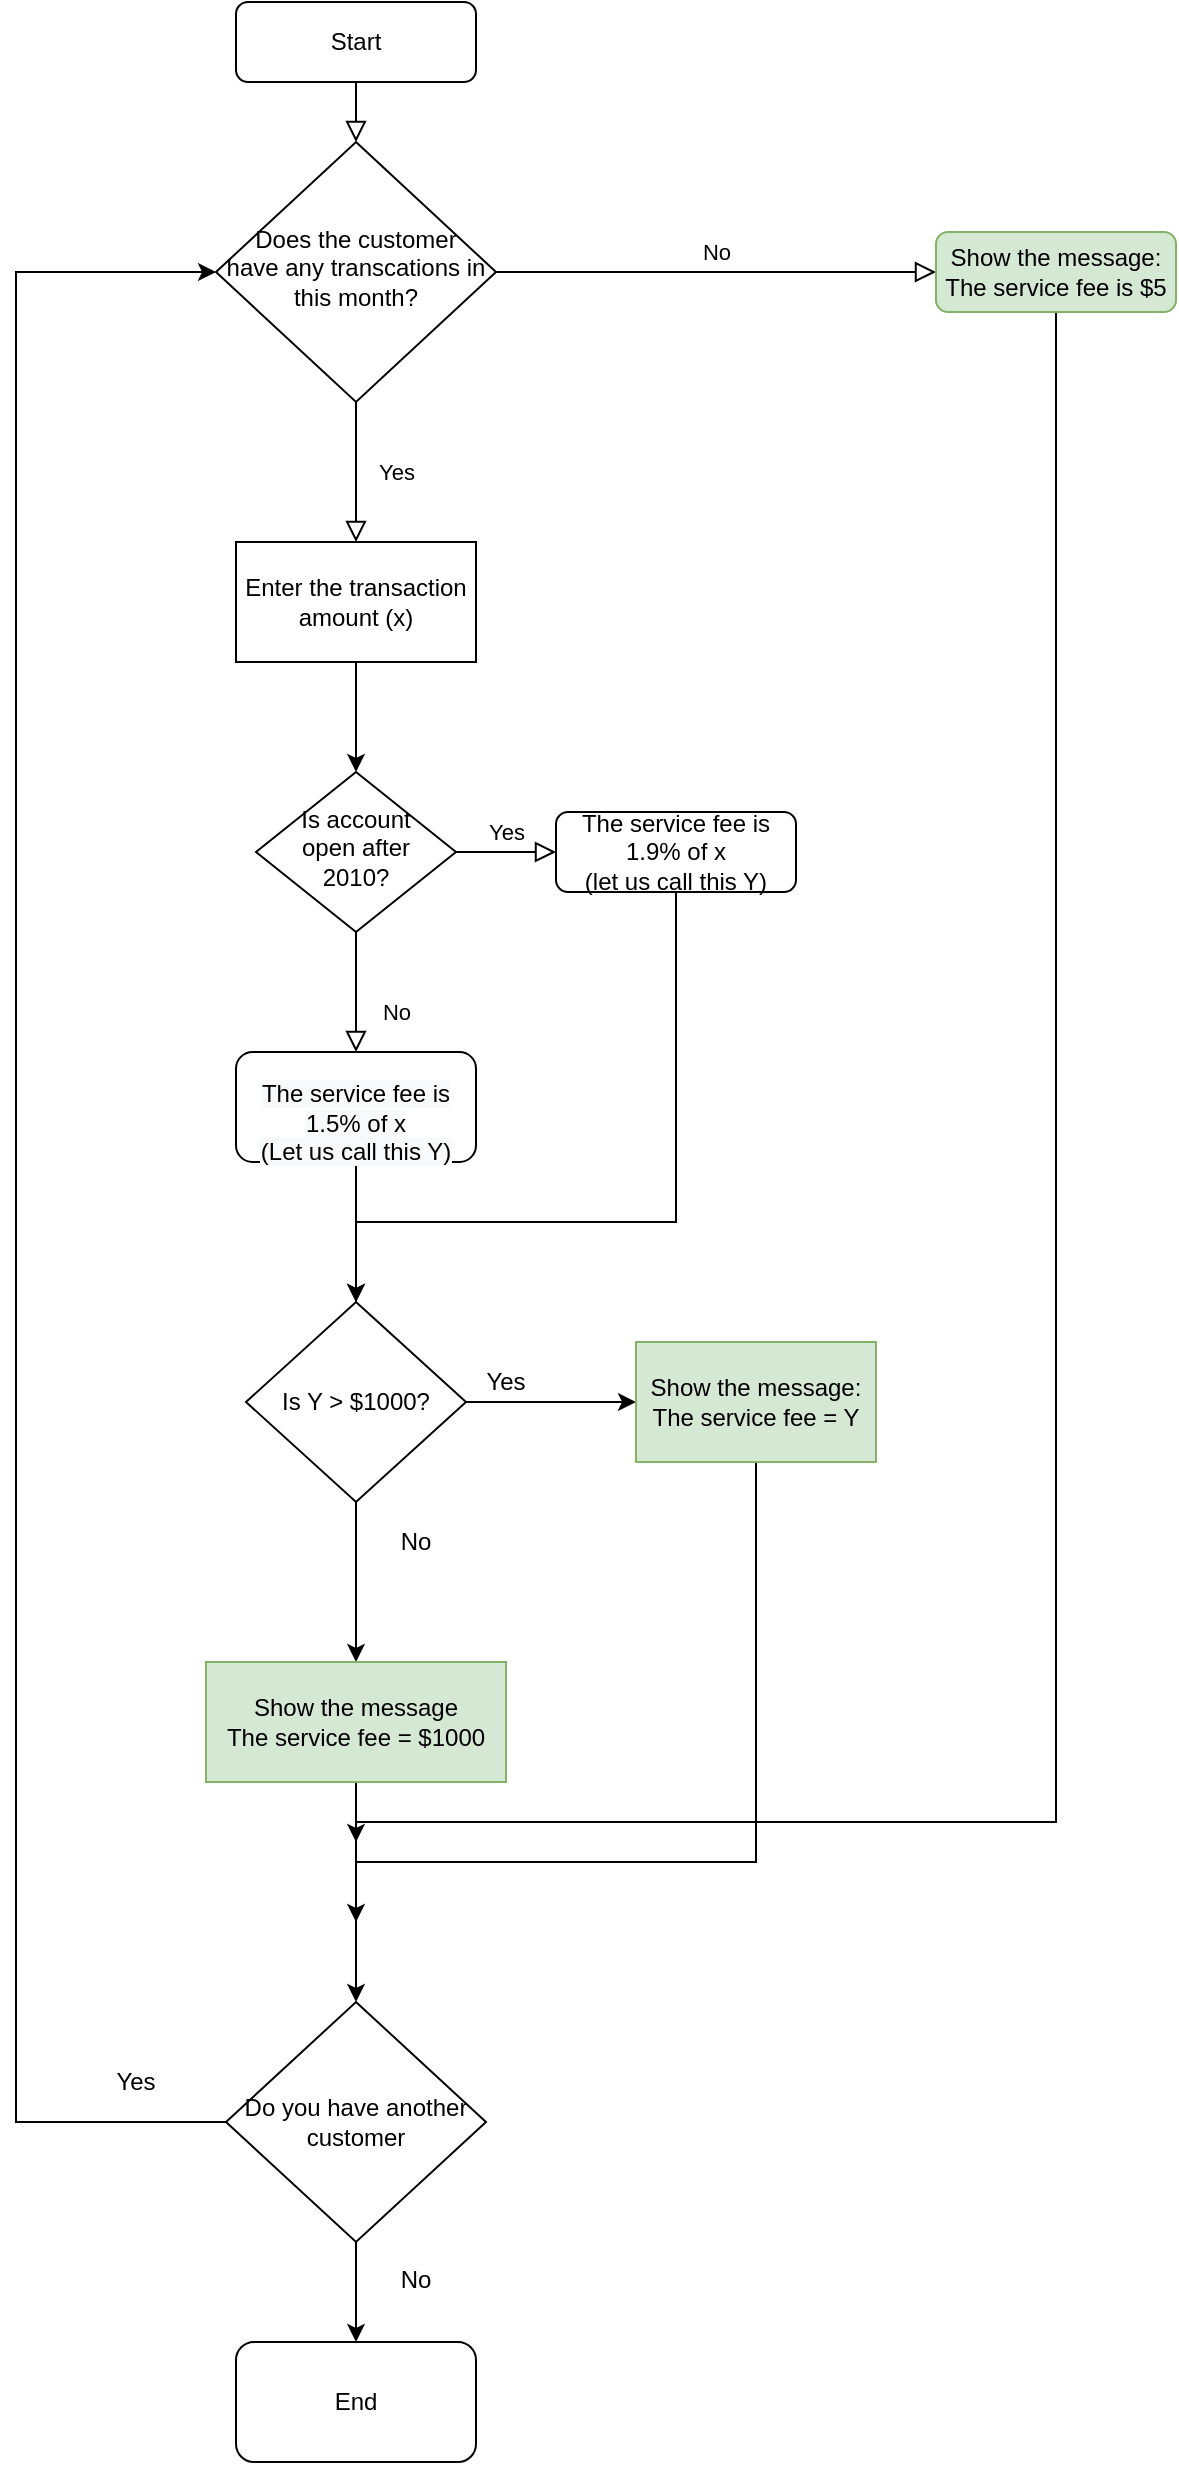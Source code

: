 <mxfile version="14.9.8" type="device"><diagram id="C5RBs43oDa-KdzZeNtuy" name="Page-1"><mxGraphModel dx="898" dy="510" grid="1" gridSize="10" guides="1" tooltips="1" connect="1" arrows="1" fold="1" page="1" pageScale="1" pageWidth="827" pageHeight="1169" math="0" shadow="0"><root><mxCell id="WIyWlLk6GJQsqaUBKTNV-0"/><mxCell id="WIyWlLk6GJQsqaUBKTNV-1" parent="WIyWlLk6GJQsqaUBKTNV-0"/><mxCell id="WIyWlLk6GJQsqaUBKTNV-2" value="" style="rounded=0;html=1;jettySize=auto;orthogonalLoop=1;fontSize=11;endArrow=block;endFill=0;endSize=8;strokeWidth=1;shadow=0;labelBackgroundColor=none;edgeStyle=orthogonalEdgeStyle;" parent="WIyWlLk6GJQsqaUBKTNV-1" source="WIyWlLk6GJQsqaUBKTNV-3" edge="1"><mxGeometry relative="1" as="geometry"><mxPoint x="220" y="90" as="targetPoint"/></mxGeometry></mxCell><mxCell id="WIyWlLk6GJQsqaUBKTNV-3" value="Start" style="rounded=1;whiteSpace=wrap;html=1;fontSize=12;glass=0;strokeWidth=1;shadow=0;" parent="WIyWlLk6GJQsqaUBKTNV-1" vertex="1"><mxGeometry x="160" y="20" width="120" height="40" as="geometry"/></mxCell><mxCell id="WIyWlLk6GJQsqaUBKTNV-4" value="Yes" style="rounded=0;html=1;jettySize=auto;orthogonalLoop=1;fontSize=11;endArrow=block;endFill=0;endSize=8;strokeWidth=1;shadow=0;labelBackgroundColor=none;edgeStyle=orthogonalEdgeStyle;" parent="WIyWlLk6GJQsqaUBKTNV-1" source="WIyWlLk6GJQsqaUBKTNV-6" edge="1"><mxGeometry y="20" relative="1" as="geometry"><mxPoint as="offset"/><mxPoint x="220" y="290" as="targetPoint"/></mxGeometry></mxCell><mxCell id="WIyWlLk6GJQsqaUBKTNV-5" value="No" style="edgeStyle=orthogonalEdgeStyle;rounded=0;html=1;jettySize=auto;orthogonalLoop=1;fontSize=11;endArrow=block;endFill=0;endSize=8;strokeWidth=1;shadow=0;labelBackgroundColor=none;entryX=0;entryY=0.5;entryDx=0;entryDy=0;" parent="WIyWlLk6GJQsqaUBKTNV-1" source="WIyWlLk6GJQsqaUBKTNV-6" target="b8Q-wjN2mGA2AtxlZwD5-4" edge="1"><mxGeometry y="10" relative="1" as="geometry"><mxPoint as="offset"/><mxPoint x="410" y="155" as="targetPoint"/></mxGeometry></mxCell><mxCell id="WIyWlLk6GJQsqaUBKTNV-6" value="Does the customer have any transcations in this month?" style="rhombus;whiteSpace=wrap;html=1;shadow=0;fontFamily=Helvetica;fontSize=12;align=center;strokeWidth=1;spacing=6;spacingTop=-4;" parent="WIyWlLk6GJQsqaUBKTNV-1" vertex="1"><mxGeometry x="150" y="90" width="140" height="130" as="geometry"/></mxCell><mxCell id="WIyWlLk6GJQsqaUBKTNV-8" value="No" style="rounded=0;html=1;jettySize=auto;orthogonalLoop=1;fontSize=11;endArrow=block;endFill=0;endSize=8;strokeWidth=1;shadow=0;labelBackgroundColor=none;edgeStyle=orthogonalEdgeStyle;" parent="WIyWlLk6GJQsqaUBKTNV-1" source="WIyWlLk6GJQsqaUBKTNV-10" target="WIyWlLk6GJQsqaUBKTNV-11" edge="1"><mxGeometry x="0.333" y="20" relative="1" as="geometry"><mxPoint as="offset"/></mxGeometry></mxCell><mxCell id="WIyWlLk6GJQsqaUBKTNV-9" value="Yes" style="edgeStyle=orthogonalEdgeStyle;rounded=0;html=1;jettySize=auto;orthogonalLoop=1;fontSize=11;endArrow=block;endFill=0;endSize=8;strokeWidth=1;shadow=0;labelBackgroundColor=none;" parent="WIyWlLk6GJQsqaUBKTNV-1" source="WIyWlLk6GJQsqaUBKTNV-10" target="WIyWlLk6GJQsqaUBKTNV-12" edge="1"><mxGeometry y="10" relative="1" as="geometry"><mxPoint as="offset"/></mxGeometry></mxCell><mxCell id="WIyWlLk6GJQsqaUBKTNV-10" value="&lt;span&gt;Is account&lt;/span&gt;&lt;br&gt;&lt;span&gt;open after 2010?&lt;/span&gt;" style="rhombus;whiteSpace=wrap;html=1;shadow=0;fontFamily=Helvetica;fontSize=12;align=center;strokeWidth=1;spacing=6;spacingTop=-4;" parent="WIyWlLk6GJQsqaUBKTNV-1" vertex="1"><mxGeometry x="170" y="405" width="100" height="80" as="geometry"/></mxCell><mxCell id="b8Q-wjN2mGA2AtxlZwD5-8" style="edgeStyle=orthogonalEdgeStyle;rounded=0;orthogonalLoop=1;jettySize=auto;html=1;exitX=0.5;exitY=1;exitDx=0;exitDy=0;entryX=0.5;entryY=0;entryDx=0;entryDy=0;" edge="1" parent="WIyWlLk6GJQsqaUBKTNV-1" source="WIyWlLk6GJQsqaUBKTNV-11" target="b8Q-wjN2mGA2AtxlZwD5-7"><mxGeometry relative="1" as="geometry"/></mxCell><mxCell id="WIyWlLk6GJQsqaUBKTNV-11" value="&lt;br&gt;&lt;span style=&quot;color: rgb(0 , 0 , 0) ; font-family: &amp;#34;helvetica&amp;#34; ; font-size: 12px ; font-style: normal ; font-weight: 400 ; letter-spacing: normal ; text-align: center ; text-indent: 0px ; text-transform: none ; word-spacing: 0px ; background-color: rgb(248 , 249 , 250) ; display: inline ; float: none&quot;&gt;The service fee is&lt;/span&gt;&lt;br style=&quot;color: rgb(0 , 0 , 0) ; font-family: &amp;#34;helvetica&amp;#34; ; font-size: 12px ; font-style: normal ; font-weight: 400 ; letter-spacing: normal ; text-align: center ; text-indent: 0px ; text-transform: none ; word-spacing: 0px ; background-color: rgb(248 , 249 , 250)&quot;&gt;&lt;span style=&quot;color: rgb(0 , 0 , 0) ; font-family: &amp;#34;helvetica&amp;#34; ; font-size: 12px ; font-style: normal ; font-weight: 400 ; letter-spacing: normal ; text-align: center ; text-indent: 0px ; text-transform: none ; word-spacing: 0px ; background-color: rgb(248 , 249 , 250) ; display: inline ; float: none&quot;&gt;1.5% of x&lt;br&gt;(Let us call this Y)&lt;br&gt;&lt;/span&gt;" style="rounded=1;whiteSpace=wrap;html=1;fontSize=12;glass=0;strokeWidth=1;shadow=0;" parent="WIyWlLk6GJQsqaUBKTNV-1" vertex="1"><mxGeometry x="160" y="545" width="120" height="55" as="geometry"/></mxCell><mxCell id="b8Q-wjN2mGA2AtxlZwD5-9" style="edgeStyle=orthogonalEdgeStyle;rounded=0;orthogonalLoop=1;jettySize=auto;html=1;exitX=0.5;exitY=1;exitDx=0;exitDy=0;entryX=0.5;entryY=0;entryDx=0;entryDy=0;" edge="1" parent="WIyWlLk6GJQsqaUBKTNV-1" source="WIyWlLk6GJQsqaUBKTNV-12" target="b8Q-wjN2mGA2AtxlZwD5-7"><mxGeometry relative="1" as="geometry"><mxPoint x="380" y="670" as="targetPoint"/><Array as="points"><mxPoint x="380" y="630"/><mxPoint x="220" y="630"/></Array></mxGeometry></mxCell><mxCell id="WIyWlLk6GJQsqaUBKTNV-12" value="The service fee is&lt;br&gt;1.9% of x&lt;br&gt;(let us call this Y)" style="rounded=1;whiteSpace=wrap;html=1;fontSize=12;glass=0;strokeWidth=1;shadow=0;" parent="WIyWlLk6GJQsqaUBKTNV-1" vertex="1"><mxGeometry x="320" y="425" width="120" height="40" as="geometry"/></mxCell><mxCell id="b8Q-wjN2mGA2AtxlZwD5-28" style="edgeStyle=orthogonalEdgeStyle;rounded=0;orthogonalLoop=1;jettySize=auto;html=1;exitX=0.5;exitY=1;exitDx=0;exitDy=0;" edge="1" parent="WIyWlLk6GJQsqaUBKTNV-1" source="b8Q-wjN2mGA2AtxlZwD5-4"><mxGeometry relative="1" as="geometry"><mxPoint x="220" y="940" as="targetPoint"/><Array as="points"><mxPoint x="570" y="930"/><mxPoint x="220" y="930"/></Array></mxGeometry></mxCell><mxCell id="b8Q-wjN2mGA2AtxlZwD5-4" value="Show the message:&lt;br&gt;The service fee is $5" style="rounded=1;whiteSpace=wrap;html=1;fontSize=12;glass=0;strokeWidth=1;shadow=0;fillColor=#d5e8d4;strokeColor=#82b366;" vertex="1" parent="WIyWlLk6GJQsqaUBKTNV-1"><mxGeometry x="510" y="135" width="120" height="40" as="geometry"/></mxCell><mxCell id="b8Q-wjN2mGA2AtxlZwD5-6" style="edgeStyle=orthogonalEdgeStyle;rounded=0;orthogonalLoop=1;jettySize=auto;html=1;exitX=0.5;exitY=1;exitDx=0;exitDy=0;entryX=0.5;entryY=0;entryDx=0;entryDy=0;" edge="1" parent="WIyWlLk6GJQsqaUBKTNV-1" source="b8Q-wjN2mGA2AtxlZwD5-5" target="WIyWlLk6GJQsqaUBKTNV-10"><mxGeometry relative="1" as="geometry"/></mxCell><mxCell id="b8Q-wjN2mGA2AtxlZwD5-5" value="Enter the transaction amount (x)" style="rounded=0;whiteSpace=wrap;html=1;" vertex="1" parent="WIyWlLk6GJQsqaUBKTNV-1"><mxGeometry x="160" y="290" width="120" height="60" as="geometry"/></mxCell><mxCell id="b8Q-wjN2mGA2AtxlZwD5-11" style="edgeStyle=orthogonalEdgeStyle;rounded=0;orthogonalLoop=1;jettySize=auto;html=1;exitX=0.5;exitY=1;exitDx=0;exitDy=0;" edge="1" parent="WIyWlLk6GJQsqaUBKTNV-1" source="b8Q-wjN2mGA2AtxlZwD5-7" target="b8Q-wjN2mGA2AtxlZwD5-10"><mxGeometry relative="1" as="geometry"/></mxCell><mxCell id="b8Q-wjN2mGA2AtxlZwD5-19" style="edgeStyle=orthogonalEdgeStyle;rounded=0;orthogonalLoop=1;jettySize=auto;html=1;exitX=1;exitY=0.5;exitDx=0;exitDy=0;entryX=0;entryY=0.5;entryDx=0;entryDy=0;" edge="1" parent="WIyWlLk6GJQsqaUBKTNV-1" source="b8Q-wjN2mGA2AtxlZwD5-7" target="b8Q-wjN2mGA2AtxlZwD5-18"><mxGeometry relative="1" as="geometry"/></mxCell><mxCell id="b8Q-wjN2mGA2AtxlZwD5-7" value="Is Y &amp;gt; $1000?" style="rhombus;whiteSpace=wrap;html=1;" vertex="1" parent="WIyWlLk6GJQsqaUBKTNV-1"><mxGeometry x="165" y="670" width="110" height="100" as="geometry"/></mxCell><mxCell id="b8Q-wjN2mGA2AtxlZwD5-25" style="edgeStyle=orthogonalEdgeStyle;rounded=0;orthogonalLoop=1;jettySize=auto;html=1;exitX=0.5;exitY=1;exitDx=0;exitDy=0;entryX=0.5;entryY=0;entryDx=0;entryDy=0;" edge="1" parent="WIyWlLk6GJQsqaUBKTNV-1" source="b8Q-wjN2mGA2AtxlZwD5-10" target="b8Q-wjN2mGA2AtxlZwD5-21"><mxGeometry relative="1" as="geometry"/></mxCell><mxCell id="b8Q-wjN2mGA2AtxlZwD5-10" value="Show the message&lt;br&gt;The service fee = $1000" style="rounded=0;whiteSpace=wrap;html=1;fillColor=#d5e8d4;strokeColor=#82b366;" vertex="1" parent="WIyWlLk6GJQsqaUBKTNV-1"><mxGeometry x="145" y="850" width="150" height="60" as="geometry"/></mxCell><mxCell id="b8Q-wjN2mGA2AtxlZwD5-12" value="No" style="text;html=1;strokeColor=none;fillColor=none;align=center;verticalAlign=middle;whiteSpace=wrap;rounded=0;" vertex="1" parent="WIyWlLk6GJQsqaUBKTNV-1"><mxGeometry x="230" y="780" width="40" height="20" as="geometry"/></mxCell><mxCell id="b8Q-wjN2mGA2AtxlZwD5-27" style="edgeStyle=orthogonalEdgeStyle;rounded=0;orthogonalLoop=1;jettySize=auto;html=1;exitX=0.5;exitY=1;exitDx=0;exitDy=0;" edge="1" parent="WIyWlLk6GJQsqaUBKTNV-1" source="b8Q-wjN2mGA2AtxlZwD5-18"><mxGeometry relative="1" as="geometry"><mxPoint x="220" y="980" as="targetPoint"/><Array as="points"><mxPoint x="420" y="950"/><mxPoint x="220" y="950"/></Array></mxGeometry></mxCell><mxCell id="b8Q-wjN2mGA2AtxlZwD5-18" value="Show the message:&lt;br&gt;The service fee = Y" style="rounded=0;whiteSpace=wrap;html=1;fillColor=#d5e8d4;strokeColor=#82b366;" vertex="1" parent="WIyWlLk6GJQsqaUBKTNV-1"><mxGeometry x="360" y="690" width="120" height="60" as="geometry"/></mxCell><mxCell id="b8Q-wjN2mGA2AtxlZwD5-20" value="Yes" style="text;html=1;strokeColor=none;fillColor=none;align=center;verticalAlign=middle;whiteSpace=wrap;rounded=0;" vertex="1" parent="WIyWlLk6GJQsqaUBKTNV-1"><mxGeometry x="240" y="670" width="110" height="80" as="geometry"/></mxCell><mxCell id="b8Q-wjN2mGA2AtxlZwD5-23" style="edgeStyle=orthogonalEdgeStyle;rounded=0;orthogonalLoop=1;jettySize=auto;html=1;exitX=0.5;exitY=1;exitDx=0;exitDy=0;" edge="1" parent="WIyWlLk6GJQsqaUBKTNV-1" source="b8Q-wjN2mGA2AtxlZwD5-21" target="b8Q-wjN2mGA2AtxlZwD5-22"><mxGeometry relative="1" as="geometry"/></mxCell><mxCell id="b8Q-wjN2mGA2AtxlZwD5-29" style="edgeStyle=orthogonalEdgeStyle;rounded=0;orthogonalLoop=1;jettySize=auto;html=1;entryX=0;entryY=0.5;entryDx=0;entryDy=0;" edge="1" parent="WIyWlLk6GJQsqaUBKTNV-1" source="b8Q-wjN2mGA2AtxlZwD5-21" target="WIyWlLk6GJQsqaUBKTNV-6"><mxGeometry relative="1" as="geometry"><mxPoint x="40" y="150" as="targetPoint"/><Array as="points"><mxPoint x="50" y="1080"/><mxPoint x="50" y="155"/></Array></mxGeometry></mxCell><mxCell id="b8Q-wjN2mGA2AtxlZwD5-21" value="Do you have another customer" style="rhombus;whiteSpace=wrap;html=1;" vertex="1" parent="WIyWlLk6GJQsqaUBKTNV-1"><mxGeometry x="155" y="1020" width="130" height="120" as="geometry"/></mxCell><mxCell id="b8Q-wjN2mGA2AtxlZwD5-22" value="End" style="rounded=1;whiteSpace=wrap;html=1;" vertex="1" parent="WIyWlLk6GJQsqaUBKTNV-1"><mxGeometry x="160" y="1190" width="120" height="60" as="geometry"/></mxCell><mxCell id="b8Q-wjN2mGA2AtxlZwD5-26" value="No" style="text;html=1;strokeColor=none;fillColor=none;align=center;verticalAlign=middle;whiteSpace=wrap;rounded=0;" vertex="1" parent="WIyWlLk6GJQsqaUBKTNV-1"><mxGeometry x="230" y="1149" width="40" height="20" as="geometry"/></mxCell><mxCell id="b8Q-wjN2mGA2AtxlZwD5-31" value="Yes" style="text;html=1;strokeColor=none;fillColor=none;align=center;verticalAlign=middle;whiteSpace=wrap;rounded=0;" vertex="1" parent="WIyWlLk6GJQsqaUBKTNV-1"><mxGeometry x="90" y="1050" width="40" height="20" as="geometry"/></mxCell></root></mxGraphModel></diagram></mxfile>